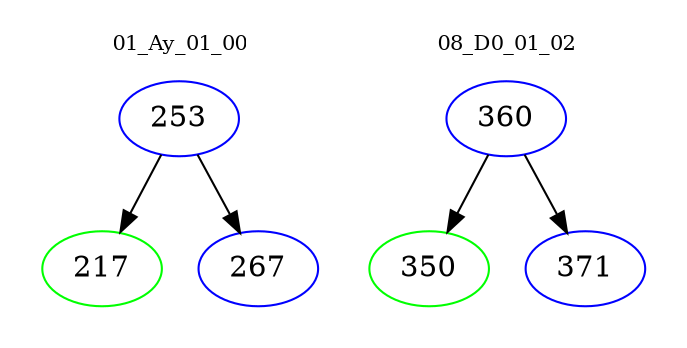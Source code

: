 digraph{
subgraph cluster_0 {
color = white
label = "01_Ay_01_00";
fontsize=10;
T0_253 [label="253", color="blue"]
T0_253 -> T0_217 [color="black"]
T0_217 [label="217", color="green"]
T0_253 -> T0_267 [color="black"]
T0_267 [label="267", color="blue"]
}
subgraph cluster_1 {
color = white
label = "08_D0_01_02";
fontsize=10;
T1_360 [label="360", color="blue"]
T1_360 -> T1_350 [color="black"]
T1_350 [label="350", color="green"]
T1_360 -> T1_371 [color="black"]
T1_371 [label="371", color="blue"]
}
}
